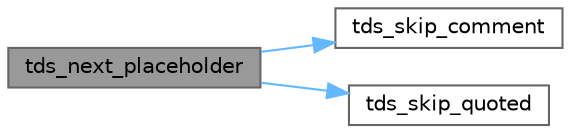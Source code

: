 digraph "tds_next_placeholder"
{
 // LATEX_PDF_SIZE
  bgcolor="transparent";
  edge [fontname=Helvetica,fontsize=10,labelfontname=Helvetica,labelfontsize=10];
  node [fontname=Helvetica,fontsize=10,shape=box,height=0.2,width=0.4];
  rankdir="LR";
  Node1 [id="Node000001",label="tds_next_placeholder",height=0.2,width=0.4,color="gray40", fillcolor="grey60", style="filled", fontcolor="black",tooltip="Get position of next placeholder."];
  Node1 -> Node2 [id="edge1_Node000001_Node000002",color="steelblue1",style="solid",tooltip=" "];
  Node2 [id="Node000002",label="tds_skip_comment",height=0.2,width=0.4,color="grey40", fillcolor="white", style="filled",URL="$a00590.html#gacf0a4f2a1c2166588f4d232eda737cf5",tooltip="Skip a comment in a query."];
  Node1 -> Node3 [id="edge2_Node000001_Node000003",color="steelblue1",style="solid",tooltip=" "];
  Node3 [id="Node000003",label="tds_skip_quoted",height=0.2,width=0.4,color="grey40", fillcolor="white", style="filled",URL="$a00590.html#ga0856776b63a475de7cd3fb62b1af2411",tooltip="Skip quoting string (like 'sfsf', \"dflkdj\" or [dfkjd])"];
}
